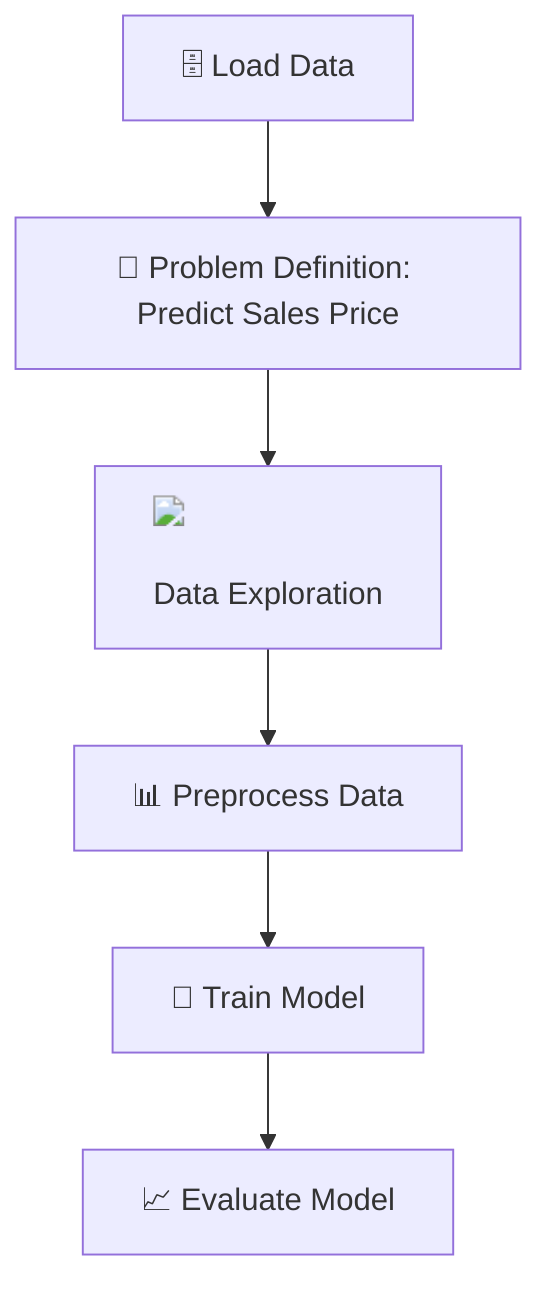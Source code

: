 flowchart TD
    A["🗄️ Load Data"] --> B["📝 Problem Definition: Predict Sales Price"]
    B --> C["<img src='dummy_plots/barplot_template.svg'/> <br/> Data Exploration"]
    C --> D["📊 Preprocess Data"]
    D --> E["🧠 Train Model"]
    E --> F["📈 Evaluate Model"]